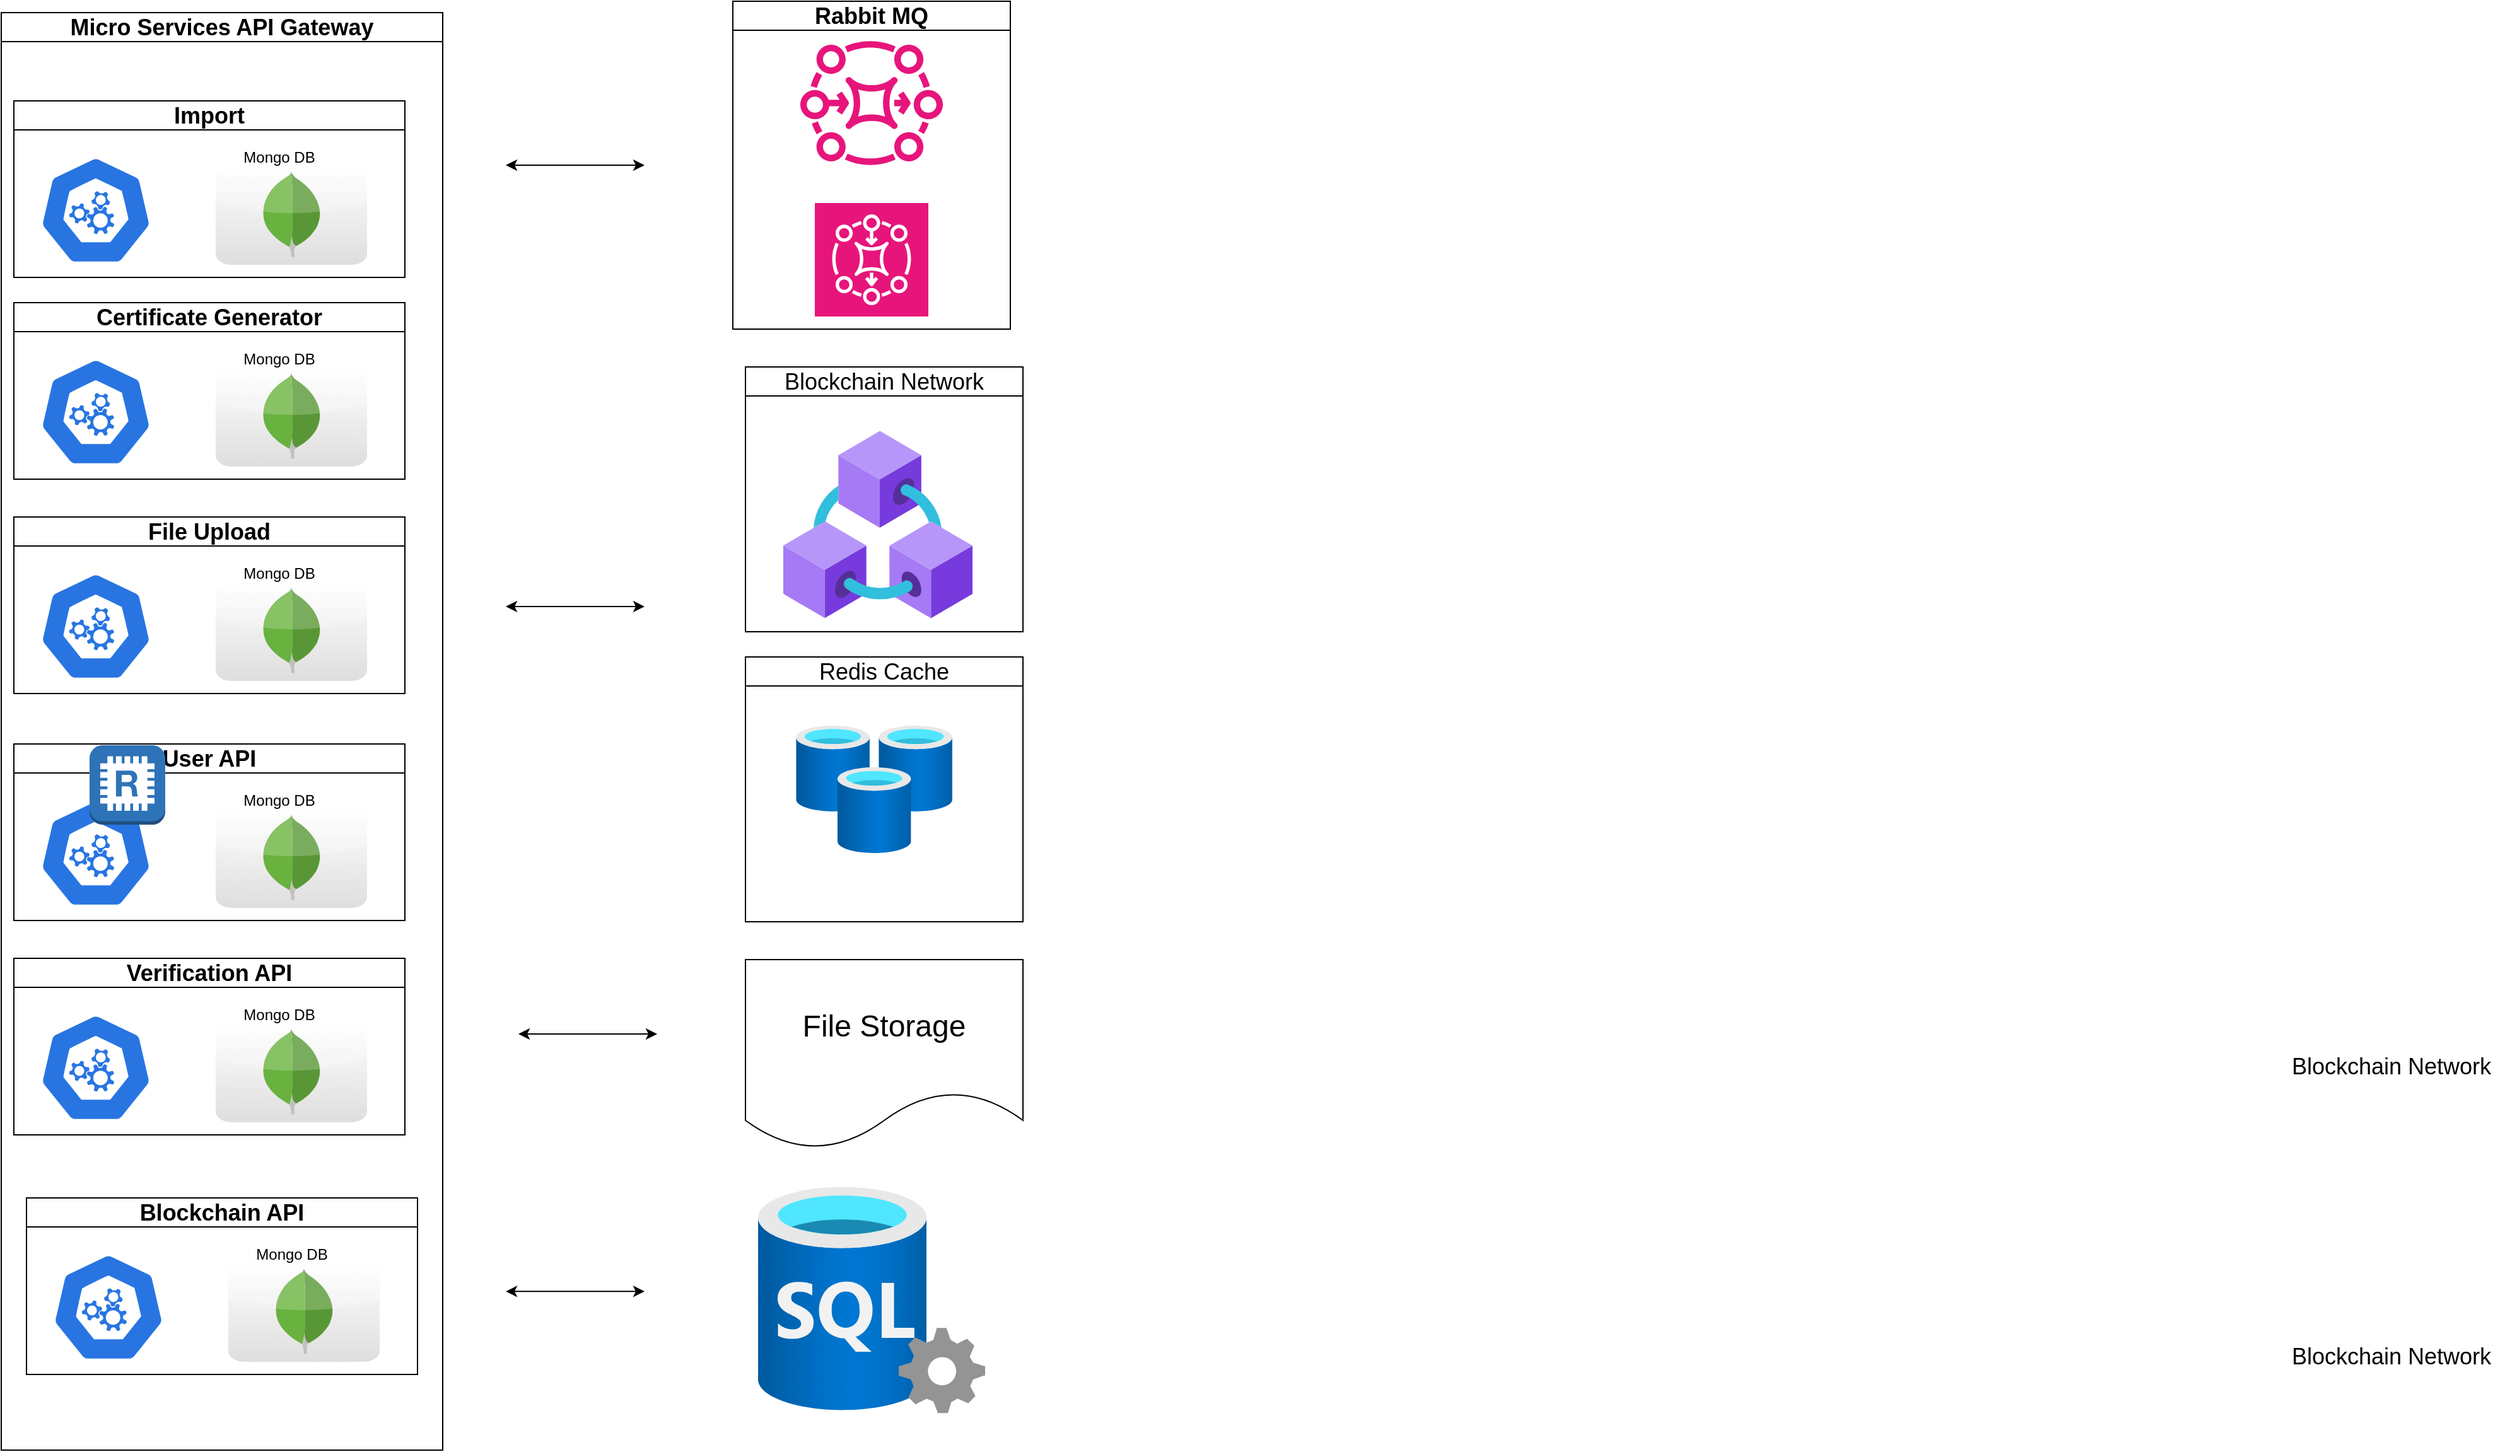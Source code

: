 <mxfile version="24.8.3">
  <diagram name="Page-1" id="74b105a0-9070-1c63-61bc-23e55f88626e">
    <mxGraphModel dx="1867" dy="767" grid="1" gridSize="10" guides="1" tooltips="1" connect="1" arrows="1" fold="1" page="1" pageScale="1.5" pageWidth="1169" pageHeight="826" background="none" math="0" shadow="0">
      <root>
        <mxCell id="0" style=";html=1;" />
        <mxCell id="1" style=";html=1;" parent="0" />
        <mxCell id="ezZVJ3xT8r4Y3w5elAx9-26" value="&lt;font style=&quot;font-size: 18px;&quot;&gt;Rabbit MQ&lt;/font&gt;" style="swimlane;whiteSpace=wrap;html=1;" vertex="1" parent="1">
          <mxGeometry x="1020" y="40" width="220" height="260" as="geometry" />
        </mxCell>
        <mxCell id="ezZVJ3xT8r4Y3w5elAx9-28" value="" style="sketch=0;points=[[0,0,0],[0.25,0,0],[0.5,0,0],[0.75,0,0],[1,0,0],[0,1,0],[0.25,1,0],[0.5,1,0],[0.75,1,0],[1,1,0],[0,0.25,0],[0,0.5,0],[0,0.75,0],[1,0.25,0],[1,0.5,0],[1,0.75,0]];outlineConnect=0;fontColor=#232F3E;fillColor=#E7157B;strokeColor=#ffffff;dashed=0;verticalLabelPosition=bottom;verticalAlign=top;align=center;html=1;fontSize=12;fontStyle=0;aspect=fixed;shape=mxgraph.aws4.resourceIcon;resIcon=mxgraph.aws4.mq;direction=south;" vertex="1" parent="ezZVJ3xT8r4Y3w5elAx9-26">
          <mxGeometry x="65" y="160" width="90" height="90" as="geometry" />
        </mxCell>
        <mxCell id="ezZVJ3xT8r4Y3w5elAx9-36" value="" style="sketch=0;outlineConnect=0;fontColor=#232F3E;gradientColor=none;fillColor=#E7157B;strokeColor=none;dashed=0;verticalLabelPosition=bottom;verticalAlign=top;align=center;html=1;fontSize=12;fontStyle=0;aspect=fixed;pointerEvents=1;shape=mxgraph.aws4.mq_broker;" vertex="1" parent="ezZVJ3xT8r4Y3w5elAx9-26">
          <mxGeometry x="53.48" y="30" width="113.04" height="100" as="geometry" />
        </mxCell>
        <mxCell id="ezZVJ3xT8r4Y3w5elAx9-51" value="&lt;font style=&quot;font-size: 18px;&quot;&gt;Micro Services API Gateway&lt;/font&gt;" style="swimlane;whiteSpace=wrap;html=1;" vertex="1" parent="1">
          <mxGeometry x="440" y="49" width="350" height="1140" as="geometry" />
        </mxCell>
        <mxCell id="ezZVJ3xT8r4Y3w5elAx9-15" value="&lt;font style=&quot;font-size: 18px;&quot;&gt;Import&lt;/font&gt;" style="swimlane;whiteSpace=wrap;html=1;startSize=23;" vertex="1" parent="ezZVJ3xT8r4Y3w5elAx9-51">
          <mxGeometry x="10" y="70" width="310" height="140" as="geometry" />
        </mxCell>
        <mxCell id="ezZVJ3xT8r4Y3w5elAx9-3" value="" style="dashed=0;outlineConnect=0;html=1;align=center;labelPosition=center;verticalLabelPosition=bottom;verticalAlign=top;shape=mxgraph.webicons.mongodb;gradientColor=#DFDEDE" vertex="1" parent="ezZVJ3xT8r4Y3w5elAx9-15">
          <mxGeometry x="160" y="50" width="120" height="80" as="geometry" />
        </mxCell>
        <mxCell id="ezZVJ3xT8r4Y3w5elAx9-17" value="Mongo DB" style="text;html=1;align=center;verticalAlign=middle;resizable=0;points=[];autosize=1;strokeColor=none;fillColor=none;" vertex="1" parent="ezZVJ3xT8r4Y3w5elAx9-15">
          <mxGeometry x="170" y="30" width="80" height="30" as="geometry" />
        </mxCell>
        <mxCell id="ezZVJ3xT8r4Y3w5elAx9-18" value="" style="aspect=fixed;sketch=0;html=1;dashed=0;whitespace=wrap;verticalLabelPosition=bottom;verticalAlign=top;fillColor=#2875E2;strokeColor=#ffffff;points=[[0.005,0.63,0],[0.1,0.2,0],[0.9,0.2,0],[0.5,0,0],[0.995,0.63,0],[0.72,0.99,0],[0.5,1,0],[0.28,0.99,0]];shape=mxgraph.kubernetes.icon2;prIcon=api" vertex="1" parent="ezZVJ3xT8r4Y3w5elAx9-15">
          <mxGeometry x="20" y="43.6" width="90" height="86.4" as="geometry" />
        </mxCell>
        <mxCell id="ezZVJ3xT8r4Y3w5elAx9-52" value="&lt;font style=&quot;font-size: 18px;&quot;&gt;Certificate Generator&lt;/font&gt;" style="swimlane;whiteSpace=wrap;html=1;startSize=23;" vertex="1" parent="ezZVJ3xT8r4Y3w5elAx9-51">
          <mxGeometry x="10" y="230" width="310" height="140" as="geometry" />
        </mxCell>
        <mxCell id="ezZVJ3xT8r4Y3w5elAx9-53" value="" style="dashed=0;outlineConnect=0;html=1;align=center;labelPosition=center;verticalLabelPosition=bottom;verticalAlign=top;shape=mxgraph.webicons.mongodb;gradientColor=#DFDEDE" vertex="1" parent="ezZVJ3xT8r4Y3w5elAx9-52">
          <mxGeometry x="160" y="50" width="120" height="80" as="geometry" />
        </mxCell>
        <mxCell id="ezZVJ3xT8r4Y3w5elAx9-54" value="Mongo DB" style="text;html=1;align=center;verticalAlign=middle;resizable=0;points=[];autosize=1;strokeColor=none;fillColor=none;" vertex="1" parent="ezZVJ3xT8r4Y3w5elAx9-52">
          <mxGeometry x="170" y="30" width="80" height="30" as="geometry" />
        </mxCell>
        <mxCell id="ezZVJ3xT8r4Y3w5elAx9-55" value="" style="aspect=fixed;sketch=0;html=1;dashed=0;whitespace=wrap;verticalLabelPosition=bottom;verticalAlign=top;fillColor=#2875E2;strokeColor=#ffffff;points=[[0.005,0.63,0],[0.1,0.2,0],[0.9,0.2,0],[0.5,0,0],[0.995,0.63,0],[0.72,0.99,0],[0.5,1,0],[0.28,0.99,0]];shape=mxgraph.kubernetes.icon2;prIcon=api" vertex="1" parent="ezZVJ3xT8r4Y3w5elAx9-52">
          <mxGeometry x="20" y="43.6" width="90" height="86.4" as="geometry" />
        </mxCell>
        <mxCell id="ezZVJ3xT8r4Y3w5elAx9-57" value="&lt;font style=&quot;font-size: 18px;&quot;&gt;File Upload&lt;/font&gt;" style="swimlane;whiteSpace=wrap;html=1;startSize=23;" vertex="1" parent="ezZVJ3xT8r4Y3w5elAx9-51">
          <mxGeometry x="10" y="400" width="310" height="140" as="geometry" />
        </mxCell>
        <mxCell id="ezZVJ3xT8r4Y3w5elAx9-58" value="" style="dashed=0;outlineConnect=0;html=1;align=center;labelPosition=center;verticalLabelPosition=bottom;verticalAlign=top;shape=mxgraph.webicons.mongodb;gradientColor=#DFDEDE" vertex="1" parent="ezZVJ3xT8r4Y3w5elAx9-57">
          <mxGeometry x="160" y="50" width="120" height="80" as="geometry" />
        </mxCell>
        <mxCell id="ezZVJ3xT8r4Y3w5elAx9-59" value="Mongo DB" style="text;html=1;align=center;verticalAlign=middle;resizable=0;points=[];autosize=1;strokeColor=none;fillColor=none;" vertex="1" parent="ezZVJ3xT8r4Y3w5elAx9-57">
          <mxGeometry x="170" y="30" width="80" height="30" as="geometry" />
        </mxCell>
        <mxCell id="ezZVJ3xT8r4Y3w5elAx9-60" value="" style="aspect=fixed;sketch=0;html=1;dashed=0;whitespace=wrap;verticalLabelPosition=bottom;verticalAlign=top;fillColor=#2875E2;strokeColor=#ffffff;points=[[0.005,0.63,0],[0.1,0.2,0],[0.9,0.2,0],[0.5,0,0],[0.995,0.63,0],[0.72,0.99,0],[0.5,1,0],[0.28,0.99,0]];shape=mxgraph.kubernetes.icon2;prIcon=api" vertex="1" parent="ezZVJ3xT8r4Y3w5elAx9-57">
          <mxGeometry x="20" y="43.6" width="90" height="86.4" as="geometry" />
        </mxCell>
        <mxCell id="ezZVJ3xT8r4Y3w5elAx9-84" value="&lt;font style=&quot;font-size: 18px;&quot;&gt;Blockchain API&lt;/font&gt;" style="swimlane;whiteSpace=wrap;html=1;startSize=23;" vertex="1" parent="ezZVJ3xT8r4Y3w5elAx9-51">
          <mxGeometry x="20" y="940" width="310" height="140" as="geometry" />
        </mxCell>
        <mxCell id="ezZVJ3xT8r4Y3w5elAx9-85" value="" style="dashed=0;outlineConnect=0;html=1;align=center;labelPosition=center;verticalLabelPosition=bottom;verticalAlign=top;shape=mxgraph.webicons.mongodb;gradientColor=#DFDEDE" vertex="1" parent="ezZVJ3xT8r4Y3w5elAx9-84">
          <mxGeometry x="160" y="50" width="120" height="80" as="geometry" />
        </mxCell>
        <mxCell id="ezZVJ3xT8r4Y3w5elAx9-86" value="Mongo DB" style="text;html=1;align=center;verticalAlign=middle;resizable=0;points=[];autosize=1;strokeColor=none;fillColor=none;" vertex="1" parent="ezZVJ3xT8r4Y3w5elAx9-84">
          <mxGeometry x="170" y="30" width="80" height="30" as="geometry" />
        </mxCell>
        <mxCell id="ezZVJ3xT8r4Y3w5elAx9-87" value="" style="aspect=fixed;sketch=0;html=1;dashed=0;whitespace=wrap;verticalLabelPosition=bottom;verticalAlign=top;fillColor=#2875E2;strokeColor=#ffffff;points=[[0.005,0.63,0],[0.1,0.2,0],[0.9,0.2,0],[0.5,0,0],[0.995,0.63,0],[0.72,0.99,0],[0.5,1,0],[0.28,0.99,0]];shape=mxgraph.kubernetes.icon2;prIcon=api" vertex="1" parent="ezZVJ3xT8r4Y3w5elAx9-84">
          <mxGeometry x="20" y="43.6" width="90" height="86.4" as="geometry" />
        </mxCell>
        <mxCell id="ezZVJ3xT8r4Y3w5elAx9-89" value="&lt;font style=&quot;font-size: 18px;&quot;&gt;User API&lt;/font&gt;" style="swimlane;whiteSpace=wrap;html=1;startSize=23;" vertex="1" parent="ezZVJ3xT8r4Y3w5elAx9-51">
          <mxGeometry x="10" y="580" width="310" height="140" as="geometry" />
        </mxCell>
        <mxCell id="ezZVJ3xT8r4Y3w5elAx9-90" value="" style="dashed=0;outlineConnect=0;html=1;align=center;labelPosition=center;verticalLabelPosition=bottom;verticalAlign=top;shape=mxgraph.webicons.mongodb;gradientColor=#DFDEDE" vertex="1" parent="ezZVJ3xT8r4Y3w5elAx9-89">
          <mxGeometry x="160" y="50" width="120" height="80" as="geometry" />
        </mxCell>
        <mxCell id="ezZVJ3xT8r4Y3w5elAx9-91" value="Mongo DB" style="text;html=1;align=center;verticalAlign=middle;resizable=0;points=[];autosize=1;strokeColor=none;fillColor=none;" vertex="1" parent="ezZVJ3xT8r4Y3w5elAx9-89">
          <mxGeometry x="170" y="30" width="80" height="30" as="geometry" />
        </mxCell>
        <mxCell id="ezZVJ3xT8r4Y3w5elAx9-92" value="" style="aspect=fixed;sketch=0;html=1;dashed=0;whitespace=wrap;verticalLabelPosition=bottom;verticalAlign=top;fillColor=#2875E2;strokeColor=#ffffff;points=[[0.005,0.63,0],[0.1,0.2,0],[0.9,0.2,0],[0.5,0,0],[0.995,0.63,0],[0.72,0.99,0],[0.5,1,0],[0.28,0.99,0]];shape=mxgraph.kubernetes.icon2;prIcon=api" vertex="1" parent="ezZVJ3xT8r4Y3w5elAx9-89">
          <mxGeometry x="20" y="43.6" width="90" height="86.4" as="geometry" />
        </mxCell>
        <mxCell id="ezZVJ3xT8r4Y3w5elAx9-94" value="&lt;font style=&quot;font-size: 18px;&quot;&gt;Verification API&lt;/font&gt;" style="swimlane;whiteSpace=wrap;html=1;startSize=23;" vertex="1" parent="ezZVJ3xT8r4Y3w5elAx9-51">
          <mxGeometry x="10" y="750" width="310" height="140" as="geometry" />
        </mxCell>
        <mxCell id="ezZVJ3xT8r4Y3w5elAx9-95" value="" style="dashed=0;outlineConnect=0;html=1;align=center;labelPosition=center;verticalLabelPosition=bottom;verticalAlign=top;shape=mxgraph.webicons.mongodb;gradientColor=#DFDEDE" vertex="1" parent="ezZVJ3xT8r4Y3w5elAx9-94">
          <mxGeometry x="160" y="50" width="120" height="80" as="geometry" />
        </mxCell>
        <mxCell id="ezZVJ3xT8r4Y3w5elAx9-96" value="Mongo DB" style="text;html=1;align=center;verticalAlign=middle;resizable=0;points=[];autosize=1;strokeColor=none;fillColor=none;" vertex="1" parent="ezZVJ3xT8r4Y3w5elAx9-94">
          <mxGeometry x="170" y="30" width="80" height="30" as="geometry" />
        </mxCell>
        <mxCell id="ezZVJ3xT8r4Y3w5elAx9-97" value="" style="aspect=fixed;sketch=0;html=1;dashed=0;whitespace=wrap;verticalLabelPosition=bottom;verticalAlign=top;fillColor=#2875E2;strokeColor=#ffffff;points=[[0.005,0.63,0],[0.1,0.2,0],[0.9,0.2,0],[0.5,0,0],[0.995,0.63,0],[0.72,0.99,0],[0.5,1,0],[0.28,0.99,0]];shape=mxgraph.kubernetes.icon2;prIcon=api" vertex="1" parent="ezZVJ3xT8r4Y3w5elAx9-94">
          <mxGeometry x="20" y="43.6" width="90" height="86.4" as="geometry" />
        </mxCell>
        <mxCell id="ezZVJ3xT8r4Y3w5elAx9-61" value="&lt;font style=&quot;font-size: 24px;&quot;&gt;File Storage&lt;/font&gt;" style="shape=document;whiteSpace=wrap;html=1;boundedLbl=1;" vertex="1" parent="1">
          <mxGeometry x="1030" y="800" width="220" height="150" as="geometry" />
        </mxCell>
        <mxCell id="ezZVJ3xT8r4Y3w5elAx9-68" value="" style="endArrow=classic;startArrow=classic;html=1;rounded=0;" edge="1" parent="1">
          <mxGeometry width="50" height="50" relative="1" as="geometry">
            <mxPoint x="840" y="170" as="sourcePoint" />
            <mxPoint x="950" y="170" as="targetPoint" />
          </mxGeometry>
        </mxCell>
        <mxCell id="ezZVJ3xT8r4Y3w5elAx9-70" value="" style="endArrow=classic;startArrow=classic;html=1;rounded=0;" edge="1" parent="1">
          <mxGeometry width="50" height="50" relative="1" as="geometry">
            <mxPoint x="840" y="520" as="sourcePoint" />
            <mxPoint x="950" y="520" as="targetPoint" />
          </mxGeometry>
        </mxCell>
        <mxCell id="ezZVJ3xT8r4Y3w5elAx9-76" value="" style="endArrow=classic;startArrow=classic;html=1;rounded=0;" edge="1" parent="1">
          <mxGeometry width="50" height="50" relative="1" as="geometry">
            <mxPoint x="850" y="859" as="sourcePoint" />
            <mxPoint x="960" y="859" as="targetPoint" />
          </mxGeometry>
        </mxCell>
        <mxCell id="ezZVJ3xT8r4Y3w5elAx9-82" value="&lt;span style=&quot;font-size: 18px; font-weight: 400;&quot;&gt;Redis Cache&lt;/span&gt;" style="swimlane;whiteSpace=wrap;html=1;startSize=23;" vertex="1" parent="1">
          <mxGeometry x="1030" y="560" width="220" height="210" as="geometry" />
        </mxCell>
        <mxCell id="ezZVJ3xT8r4Y3w5elAx9-80" value="&lt;font style=&quot;font-size: 18px;&quot;&gt;Blockchain Network&lt;/font&gt;" style="text;html=1;align=center;verticalAlign=middle;whiteSpace=wrap;rounded=0;" vertex="1" parent="ezZVJ3xT8r4Y3w5elAx9-82">
          <mxGeometry x="1220" y="540" width="170" height="30" as="geometry" />
        </mxCell>
        <mxCell id="ezZVJ3xT8r4Y3w5elAx9-110" value="" style="image;aspect=fixed;html=1;points=[];align=center;fontSize=12;image=img/lib/azure2/databases/Cache_Redis.svg;" vertex="1" parent="ezZVJ3xT8r4Y3w5elAx9-82">
          <mxGeometry x="40" y="54.56" width="124.15" height="100.88" as="geometry" />
        </mxCell>
        <mxCell id="ezZVJ3xT8r4Y3w5elAx9-104" value="" style="endArrow=classic;startArrow=classic;html=1;rounded=0;" edge="1" parent="1">
          <mxGeometry width="50" height="50" relative="1" as="geometry">
            <mxPoint x="840" y="1063.17" as="sourcePoint" />
            <mxPoint x="950" y="1063.17" as="targetPoint" />
          </mxGeometry>
        </mxCell>
        <mxCell id="ezZVJ3xT8r4Y3w5elAx9-105" value="" style="image;aspect=fixed;html=1;points=[];align=center;fontSize=12;image=img/lib/azure2/databases/SQL_Server.svg;" vertex="1" parent="1">
          <mxGeometry x="1040" y="980" width="180" height="180" as="geometry" />
        </mxCell>
        <mxCell id="ezZVJ3xT8r4Y3w5elAx9-106" value="&lt;span style=&quot;font-size: 18px; font-weight: 400;&quot;&gt;Blockchain Network&lt;/span&gt;" style="swimlane;whiteSpace=wrap;html=1;startSize=23;" vertex="1" parent="1">
          <mxGeometry x="1030" y="330" width="220" height="210" as="geometry" />
        </mxCell>
        <mxCell id="ezZVJ3xT8r4Y3w5elAx9-107" value="" style="image;aspect=fixed;html=1;points=[];align=center;fontSize=12;image=img/lib/azure2/blockchain/Azure_Blockchain_Service.svg;" vertex="1" parent="ezZVJ3xT8r4Y3w5elAx9-106">
          <mxGeometry x="30" y="50" width="150" height="150" as="geometry" />
        </mxCell>
        <mxCell id="ezZVJ3xT8r4Y3w5elAx9-108" value="&lt;font style=&quot;font-size: 18px;&quot;&gt;Blockchain Network&lt;/font&gt;" style="text;html=1;align=center;verticalAlign=middle;whiteSpace=wrap;rounded=0;" vertex="1" parent="ezZVJ3xT8r4Y3w5elAx9-106">
          <mxGeometry x="1220" y="540" width="170" height="30" as="geometry" />
        </mxCell>
        <mxCell id="ezZVJ3xT8r4Y3w5elAx9-109" value="" style="outlineConnect=0;dashed=0;verticalLabelPosition=bottom;verticalAlign=top;align=center;html=1;shape=mxgraph.aws3.redis;fillColor=#2E73B8;gradientColor=none;" vertex="1" parent="1">
          <mxGeometry x="510" y="630" width="60" height="63" as="geometry" />
        </mxCell>
      </root>
    </mxGraphModel>
  </diagram>
</mxfile>
